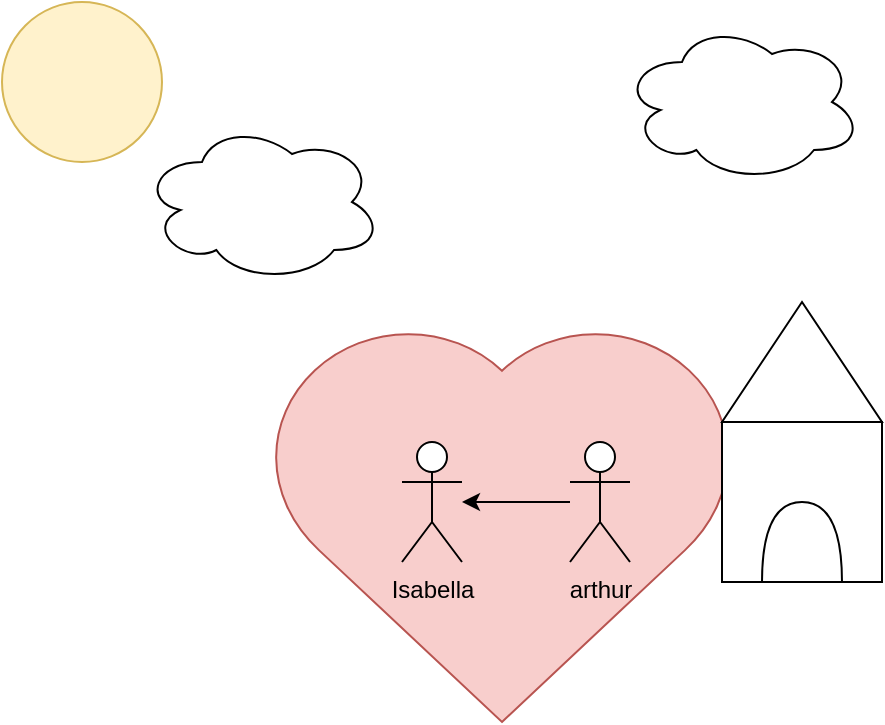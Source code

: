 <mxfile version="26.0.16">
  <diagram name="Página-1" id="fQVYg5xxCFCieqVzd6S8">
    <mxGraphModel dx="1050" dy="557" grid="1" gridSize="10" guides="1" tooltips="1" connect="1" arrows="1" fold="1" page="1" pageScale="1" pageWidth="827" pageHeight="1169" math="0" shadow="0">
      <root>
        <mxCell id="0" />
        <mxCell id="1" parent="0" />
        <mxCell id="D1GxN8epbinPiVvoMwtm-1" value="" style="verticalLabelPosition=bottom;verticalAlign=top;html=1;shape=mxgraph.basic.heart;fillColor=#f8cecc;strokeColor=#b85450;" vertex="1" parent="1">
          <mxGeometry x="230" y="200" width="240" height="200" as="geometry" />
        </mxCell>
        <mxCell id="D1GxN8epbinPiVvoMwtm-2" value="" style="edgeStyle=orthogonalEdgeStyle;rounded=0;orthogonalLoop=1;jettySize=auto;html=1;" edge="1" parent="1" source="D1GxN8epbinPiVvoMwtm-3" target="D1GxN8epbinPiVvoMwtm-7">
          <mxGeometry relative="1" as="geometry" />
        </mxCell>
        <mxCell id="D1GxN8epbinPiVvoMwtm-3" value="arthur" style="shape=umlActor;verticalLabelPosition=bottom;verticalAlign=top;html=1;outlineConnect=0;" vertex="1" parent="1">
          <mxGeometry x="384" y="260" width="30" height="60" as="geometry" />
        </mxCell>
        <mxCell id="D1GxN8epbinPiVvoMwtm-4" value="" style="whiteSpace=wrap;html=1;aspect=fixed;" vertex="1" parent="1">
          <mxGeometry x="460" y="250" width="80" height="80" as="geometry" />
        </mxCell>
        <mxCell id="D1GxN8epbinPiVvoMwtm-5" value="" style="triangle;whiteSpace=wrap;html=1;rotation=-90;" vertex="1" parent="1">
          <mxGeometry x="470" y="180" width="60" height="80" as="geometry" />
        </mxCell>
        <mxCell id="D1GxN8epbinPiVvoMwtm-6" value="" style="shape=or;whiteSpace=wrap;html=1;rotation=-90;" vertex="1" parent="1">
          <mxGeometry x="480" y="290" width="40" height="40" as="geometry" />
        </mxCell>
        <mxCell id="D1GxN8epbinPiVvoMwtm-7" value="Isabella" style="shape=umlActor;verticalLabelPosition=bottom;verticalAlign=top;html=1;outlineConnect=0;" vertex="1" parent="1">
          <mxGeometry x="300" y="260" width="30" height="60" as="geometry" />
        </mxCell>
        <mxCell id="D1GxN8epbinPiVvoMwtm-8" value="" style="ellipse;shape=cloud;whiteSpace=wrap;html=1;" vertex="1" parent="1">
          <mxGeometry x="170" y="100" width="120" height="80" as="geometry" />
        </mxCell>
        <mxCell id="D1GxN8epbinPiVvoMwtm-9" value="" style="ellipse;shape=cloud;whiteSpace=wrap;html=1;" vertex="1" parent="1">
          <mxGeometry x="410" y="50" width="120" height="80" as="geometry" />
        </mxCell>
        <mxCell id="D1GxN8epbinPiVvoMwtm-10" value="" style="ellipse;whiteSpace=wrap;html=1;aspect=fixed;fillColor=#fff2cc;strokeColor=#d6b656;" vertex="1" parent="1">
          <mxGeometry x="100" y="40" width="80" height="80" as="geometry" />
        </mxCell>
      </root>
    </mxGraphModel>
  </diagram>
</mxfile>

